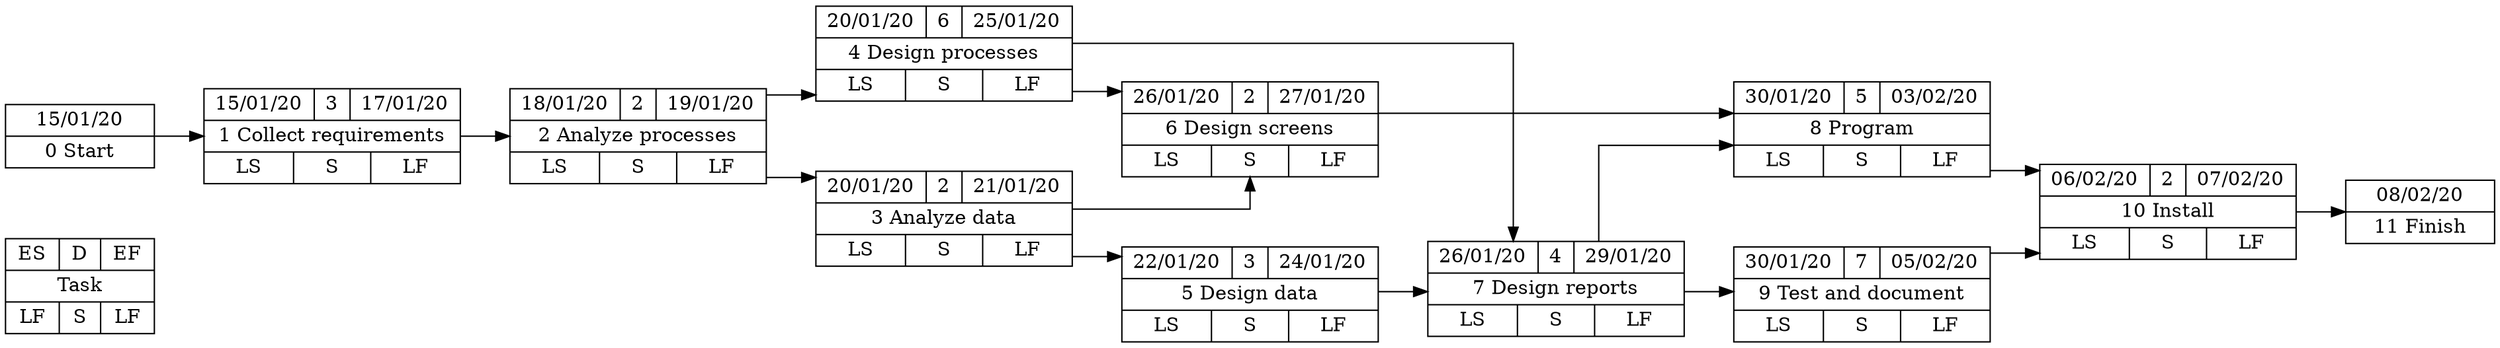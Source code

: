 digraph prova {
  rankdir=LR;
  graph [nodesep=.7, rankdir=LR, splines=ortho];
  node [shape=record, width=1.5, height=.1];
  legenda [label = "{ES|D|EF} | {Task} | {LF|S|LF}"]
  node_2 [label = "{15/01/20}|{0 Start}"]
  node_2 -> { node_0 }
  node_0 [label = "{15/01/20|3|17/01/20}|{1 Collect requirements}|{LS|S|LF}"]
  node_0 -> { node_10 }
  node_10 [label = "{18/01/20|2|19/01/20}|{2 Analyze processes}|{LS|S|LF}"]
  node_10 -> { node_13 node_15 }
  node_13 [label = "{20/01/20|2|21/01/20}|{3 Analyze data}|{LS|S|LF}"]
  node_13 -> { node_16 node_17 }
  node_15 [label = "{20/01/20|6|25/01/20}|{4 Design processes}|{LS|S|LF}"]
  node_15 -> { node_17 node_18 }
  node_16 [label = "{22/01/20|3|24/01/20}|{5 Design data}|{LS|S|LF}"]
  node_16 -> { node_18 }
  node_17 [label = "{26/01/20|2|27/01/20}|{6 Design screens}|{LS|S|LF}"]
  node_17 -> { node_19 }
  node_18 [label = "{26/01/20|4|29/01/20}|{7 Design reports}|{LS|S|LF}"]
  node_18 -> { node_19 node_20 }
  node_19 [label = "{30/01/20|5|03/02/20}|{8 Program}|{LS|S|LF}"]
  node_19 -> { node_21 }
  node_20 [label = "{30/01/20|7|05/02/20}|{9 Test and document}|{LS|S|LF}"]
  node_20 -> { node_21 }
  node_21 [label = "{06/02/20|2|07/02/20}|{10 Install}|{LS|S|LF}"]
  node_21 -> { node_22 }
  node_22 [label = "{08/02/20}|{11 Finish}"]
  node_22 -> { }
}
